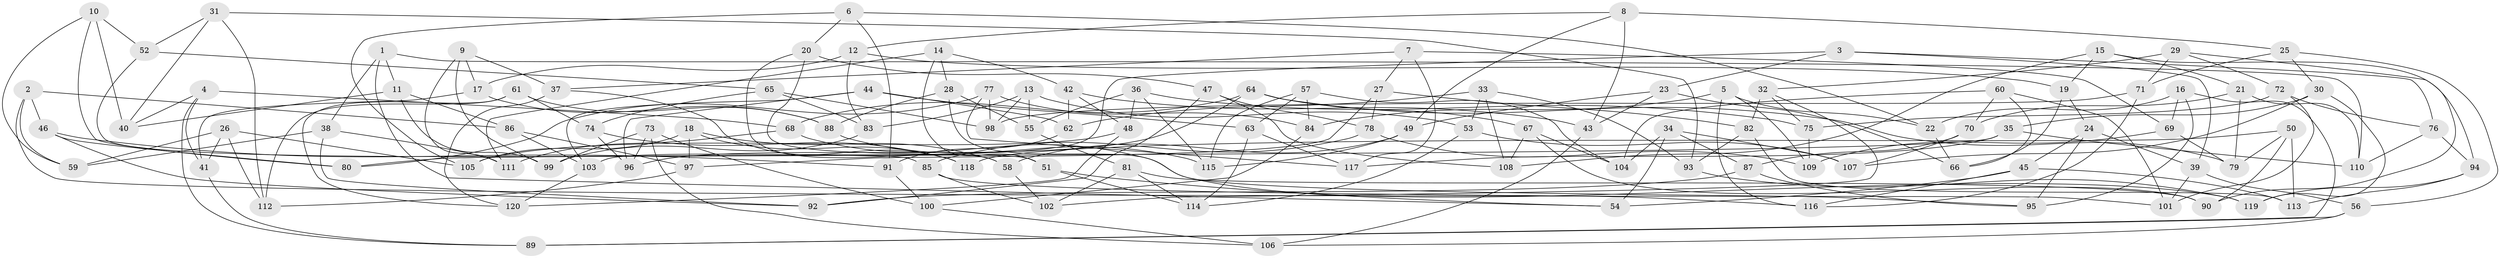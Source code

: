 // Generated by graph-tools (version 1.1) at 2025/11/02/27/25 16:11:48]
// undirected, 120 vertices, 240 edges
graph export_dot {
graph [start="1"]
  node [color=gray90,style=filled];
  1;
  2;
  3;
  4;
  5;
  6;
  7;
  8;
  9;
  10;
  11;
  12;
  13;
  14;
  15;
  16;
  17;
  18;
  19;
  20;
  21;
  22;
  23;
  24;
  25;
  26;
  27;
  28;
  29;
  30;
  31;
  32;
  33;
  34;
  35;
  36;
  37;
  38;
  39;
  40;
  41;
  42;
  43;
  44;
  45;
  46;
  47;
  48;
  49;
  50;
  51;
  52;
  53;
  54;
  55;
  56;
  57;
  58;
  59;
  60;
  61;
  62;
  63;
  64;
  65;
  66;
  67;
  68;
  69;
  70;
  71;
  72;
  73;
  74;
  75;
  76;
  77;
  78;
  79;
  80;
  81;
  82;
  83;
  84;
  85;
  86;
  87;
  88;
  89;
  90;
  91;
  92;
  93;
  94;
  95;
  96;
  97;
  98;
  99;
  100;
  101;
  102;
  103;
  104;
  105;
  106;
  107;
  108;
  109;
  110;
  111;
  112;
  113;
  114;
  115;
  116;
  117;
  118;
  119;
  120;
  1 -- 54;
  1 -- 11;
  1 -- 38;
  1 -- 110;
  2 -- 101;
  2 -- 86;
  2 -- 59;
  2 -- 46;
  3 -- 103;
  3 -- 39;
  3 -- 76;
  3 -- 23;
  4 -- 40;
  4 -- 41;
  4 -- 68;
  4 -- 89;
  5 -- 22;
  5 -- 116;
  5 -- 84;
  5 -- 109;
  6 -- 91;
  6 -- 20;
  6 -- 105;
  6 -- 22;
  7 -- 117;
  7 -- 37;
  7 -- 69;
  7 -- 27;
  8 -- 49;
  8 -- 43;
  8 -- 12;
  8 -- 25;
  9 -- 17;
  9 -- 111;
  9 -- 37;
  9 -- 99;
  10 -- 52;
  10 -- 40;
  10 -- 80;
  10 -- 59;
  11 -- 40;
  11 -- 99;
  11 -- 86;
  12 -- 17;
  12 -- 19;
  12 -- 83;
  13 -- 98;
  13 -- 53;
  13 -- 55;
  13 -- 83;
  14 -- 28;
  14 -- 42;
  14 -- 111;
  14 -- 51;
  15 -- 19;
  15 -- 108;
  15 -- 21;
  15 -- 94;
  16 -- 95;
  16 -- 22;
  16 -- 89;
  16 -- 69;
  17 -- 41;
  17 -- 88;
  18 -- 105;
  18 -- 97;
  18 -- 118;
  18 -- 58;
  19 -- 24;
  19 -- 66;
  20 -- 47;
  20 -- 51;
  20 -- 58;
  21 -- 79;
  21 -- 70;
  21 -- 110;
  22 -- 66;
  23 -- 66;
  23 -- 43;
  23 -- 49;
  24 -- 39;
  24 -- 95;
  24 -- 45;
  25 -- 30;
  25 -- 71;
  25 -- 56;
  26 -- 41;
  26 -- 105;
  26 -- 59;
  26 -- 112;
  27 -- 82;
  27 -- 97;
  27 -- 78;
  28 -- 88;
  28 -- 55;
  28 -- 95;
  29 -- 90;
  29 -- 72;
  29 -- 32;
  29 -- 71;
  30 -- 107;
  30 -- 119;
  30 -- 35;
  31 -- 93;
  31 -- 40;
  31 -- 52;
  31 -- 112;
  32 -- 102;
  32 -- 82;
  32 -- 75;
  33 -- 53;
  33 -- 108;
  33 -- 93;
  33 -- 62;
  34 -- 87;
  34 -- 104;
  34 -- 54;
  34 -- 107;
  35 -- 110;
  35 -- 80;
  35 -- 117;
  36 -- 115;
  36 -- 55;
  36 -- 48;
  36 -- 75;
  37 -- 120;
  37 -- 118;
  38 -- 59;
  38 -- 111;
  38 -- 92;
  39 -- 56;
  39 -- 101;
  41 -- 89;
  42 -- 62;
  42 -- 48;
  42 -- 43;
  43 -- 106;
  44 -- 63;
  44 -- 103;
  44 -- 62;
  44 -- 96;
  45 -- 54;
  45 -- 113;
  45 -- 116;
  46 -- 80;
  46 -- 92;
  46 -- 91;
  47 -- 92;
  47 -- 78;
  47 -- 108;
  48 -- 120;
  48 -- 105;
  49 -- 58;
  49 -- 115;
  50 -- 79;
  50 -- 118;
  50 -- 90;
  50 -- 113;
  51 -- 114;
  51 -- 54;
  52 -- 65;
  52 -- 85;
  53 -- 107;
  53 -- 114;
  55 -- 81;
  56 -- 89;
  56 -- 106;
  57 -- 104;
  57 -- 115;
  57 -- 63;
  57 -- 84;
  58 -- 102;
  60 -- 101;
  60 -- 70;
  60 -- 66;
  60 -- 104;
  61 -- 112;
  61 -- 74;
  61 -- 120;
  61 -- 88;
  62 -- 91;
  63 -- 114;
  63 -- 117;
  64 -- 68;
  64 -- 79;
  64 -- 67;
  64 -- 96;
  65 -- 74;
  65 -- 83;
  65 -- 98;
  67 -- 104;
  67 -- 108;
  67 -- 90;
  68 -- 119;
  68 -- 111;
  69 -- 109;
  69 -- 79;
  70 -- 107;
  70 -- 87;
  71 -- 98;
  71 -- 116;
  72 -- 101;
  72 -- 75;
  72 -- 76;
  73 -- 100;
  73 -- 99;
  73 -- 96;
  73 -- 106;
  74 -- 118;
  74 -- 96;
  75 -- 109;
  76 -- 94;
  76 -- 110;
  77 -- 80;
  77 -- 98;
  77 -- 84;
  77 -- 117;
  78 -- 109;
  78 -- 85;
  81 -- 114;
  81 -- 102;
  81 -- 90;
  82 -- 93;
  82 -- 113;
  83 -- 99;
  84 -- 100;
  85 -- 116;
  85 -- 102;
  86 -- 97;
  86 -- 103;
  87 -- 95;
  87 -- 92;
  88 -- 115;
  91 -- 100;
  93 -- 119;
  94 -- 119;
  94 -- 113;
  97 -- 112;
  100 -- 106;
  103 -- 120;
}
